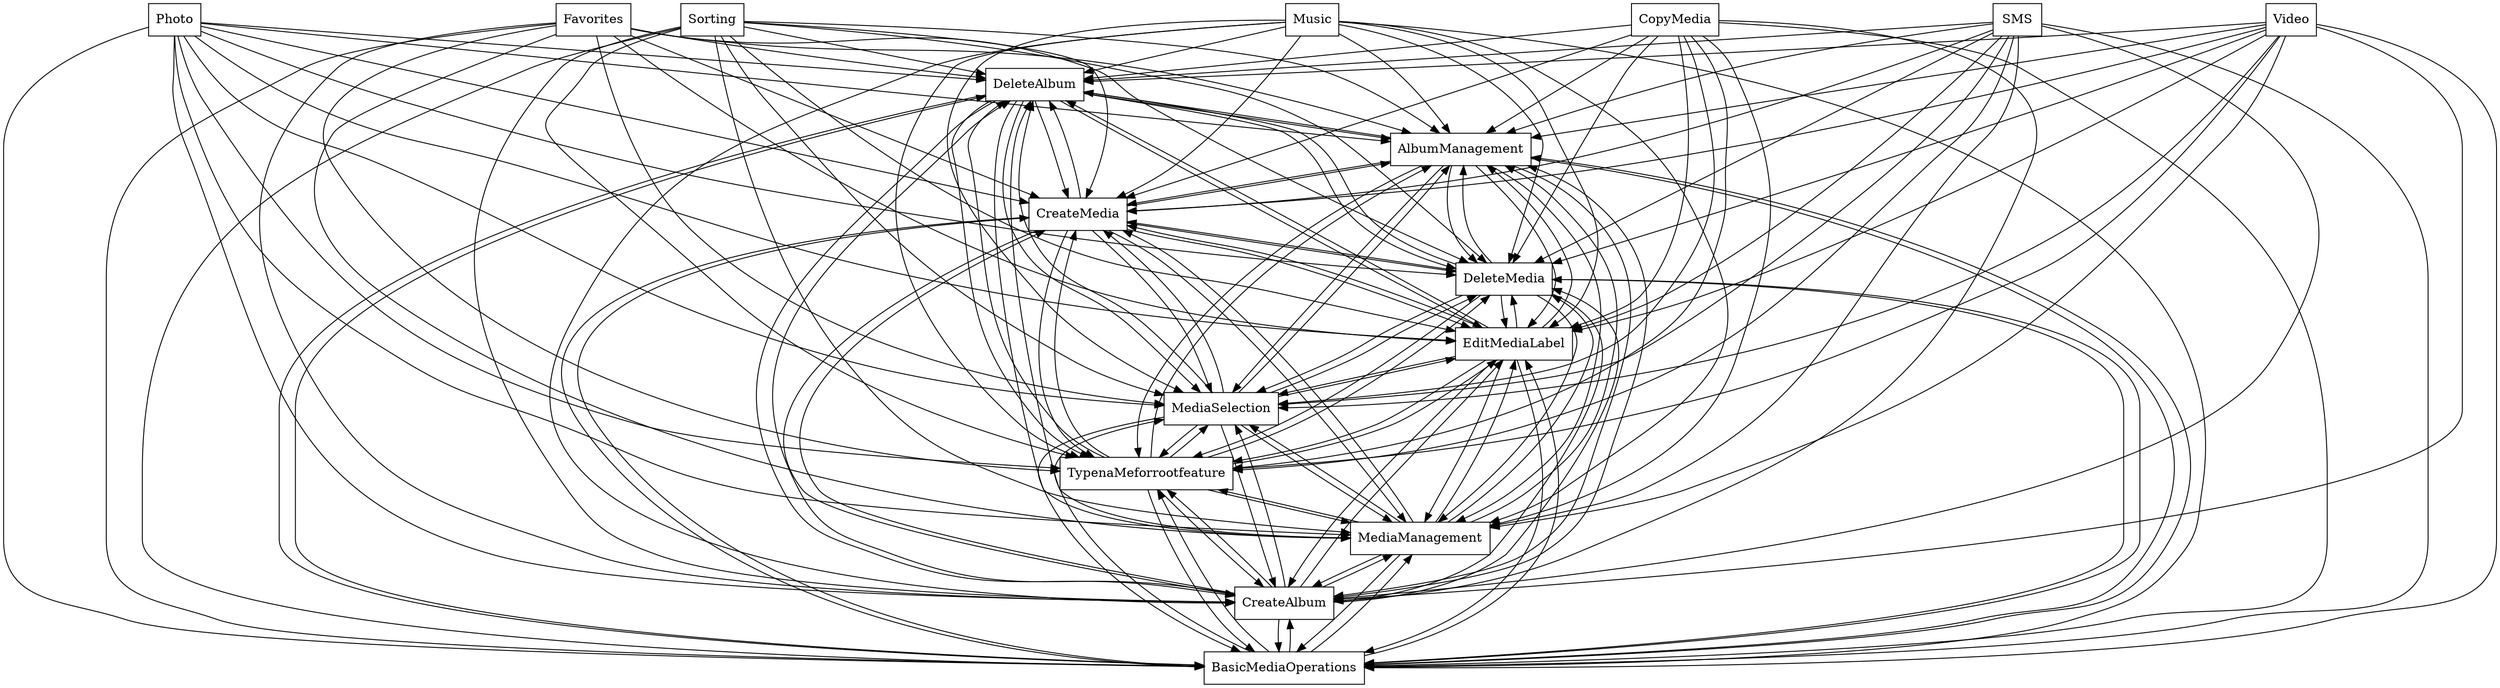digraph{
graph [rankdir=TB];
node [shape=box];
edge [arrowhead=normal];
0[label="DeleteAlbum",]
1[label="AlbumManagement",]
2[label="BasicMediaOperations",]
3[label="Favorites",]
4[label="Photo",]
5[label="CreateAlbum",]
6[label="MediaManagement",]
7[label="Sorting",]
8[label="TypenaMeforrootfeature",]
9[label="MediaSelection",]
10[label="Music",]
11[label="EditMediaLabel",]
12[label="DeleteMedia",]
13[label="CreateMedia",]
14[label="CopyMedia",]
15[label="SMS",]
16[label="Video",]
0->1[label="",]
0->2[label="",]
0->5[label="",]
0->6[label="",]
0->8[label="",]
0->9[label="",]
0->11[label="",]
0->12[label="",]
0->13[label="",]
1->0[label="",]
1->2[label="",]
1->5[label="",]
1->6[label="",]
1->8[label="",]
1->9[label="",]
1->11[label="",]
1->12[label="",]
1->13[label="",]
2->0[label="",]
2->1[label="",]
2->5[label="",]
2->6[label="",]
2->8[label="",]
2->9[label="",]
2->11[label="",]
2->12[label="",]
2->13[label="",]
3->0[label="",]
3->1[label="",]
3->2[label="",]
3->5[label="",]
3->6[label="",]
3->8[label="",]
3->9[label="",]
3->11[label="",]
3->12[label="",]
3->13[label="",]
4->0[label="",]
4->1[label="",]
4->2[label="",]
4->5[label="",]
4->6[label="",]
4->8[label="",]
4->9[label="",]
4->11[label="",]
4->12[label="",]
4->13[label="",]
5->0[label="",]
5->1[label="",]
5->2[label="",]
5->6[label="",]
5->8[label="",]
5->9[label="",]
5->11[label="",]
5->12[label="",]
5->13[label="",]
6->0[label="",]
6->1[label="",]
6->2[label="",]
6->5[label="",]
6->8[label="",]
6->9[label="",]
6->11[label="",]
6->12[label="",]
6->13[label="",]
7->0[label="",]
7->1[label="",]
7->2[label="",]
7->5[label="",]
7->6[label="",]
7->8[label="",]
7->9[label="",]
7->11[label="",]
7->12[label="",]
7->13[label="",]
8->0[label="",]
8->1[label="",]
8->2[label="",]
8->5[label="",]
8->6[label="",]
8->9[label="",]
8->11[label="",]
8->12[label="",]
8->13[label="",]
9->0[label="",]
9->1[label="",]
9->2[label="",]
9->5[label="",]
9->6[label="",]
9->8[label="",]
9->11[label="",]
9->12[label="",]
9->13[label="",]
10->0[label="",]
10->1[label="",]
10->2[label="",]
10->5[label="",]
10->6[label="",]
10->8[label="",]
10->9[label="",]
10->11[label="",]
10->12[label="",]
10->13[label="",]
11->0[label="",]
11->1[label="",]
11->2[label="",]
11->5[label="",]
11->6[label="",]
11->8[label="",]
11->9[label="",]
11->12[label="",]
11->13[label="",]
12->0[label="",]
12->1[label="",]
12->2[label="",]
12->5[label="",]
12->6[label="",]
12->8[label="",]
12->9[label="",]
12->11[label="",]
12->13[label="",]
13->0[label="",]
13->1[label="",]
13->2[label="",]
13->5[label="",]
13->6[label="",]
13->8[label="",]
13->9[label="",]
13->11[label="",]
13->12[label="",]
14->0[label="",]
14->1[label="",]
14->2[label="",]
14->5[label="",]
14->6[label="",]
14->8[label="",]
14->9[label="",]
14->11[label="",]
14->12[label="",]
14->13[label="",]
15->0[label="",]
15->1[label="",]
15->2[label="",]
15->5[label="",]
15->6[label="",]
15->8[label="",]
15->9[label="",]
15->11[label="",]
15->12[label="",]
15->13[label="",]
16->0[label="",]
16->1[label="",]
16->2[label="",]
16->5[label="",]
16->6[label="",]
16->8[label="",]
16->9[label="",]
16->11[label="",]
16->12[label="",]
16->13[label="",]
}

